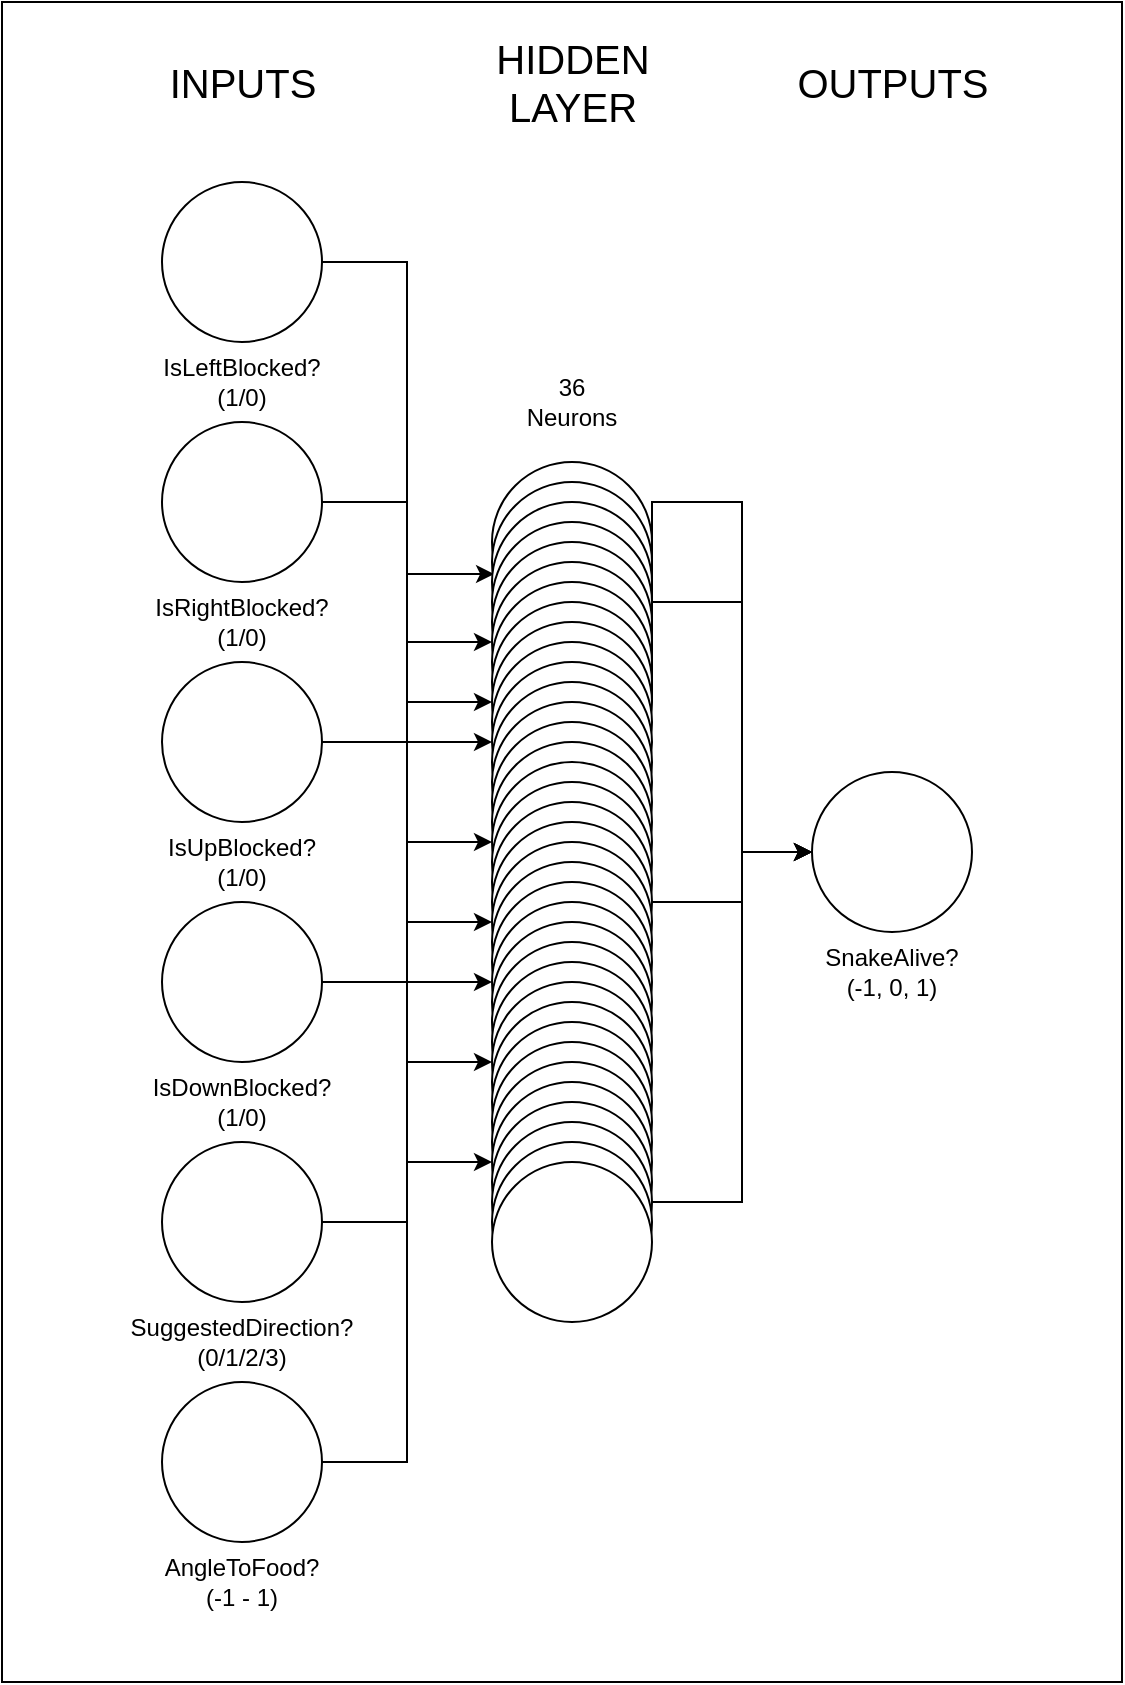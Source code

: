 <mxfile>
    <diagram id="8Adw6b9RGtwEaHjqkbHv" name="Page-1">
        <mxGraphModel dx="680" dy="881" grid="1" gridSize="10" guides="1" tooltips="1" connect="1" arrows="1" fold="1" page="1" pageScale="1" pageWidth="827" pageHeight="1169" math="0" shadow="0">
            <root>
                <mxCell id="0"/>
                <mxCell id="1" parent="0"/>
                <mxCell id="29" value="" style="whiteSpace=wrap;html=1;" parent="1" vertex="1">
                    <mxGeometry y="110" width="560" height="840" as="geometry"/>
                </mxCell>
                <mxCell id="66" style="edgeStyle=orthogonalEdgeStyle;rounded=0;orthogonalLoop=1;jettySize=auto;html=1;exitX=1;exitY=0.5;exitDx=0;exitDy=0;entryX=0;entryY=0.5;entryDx=0;entryDy=0;" edge="1" parent="1" source="2" target="47">
                    <mxGeometry relative="1" as="geometry"/>
                </mxCell>
                <mxCell id="2" value="" style="ellipse;whiteSpace=wrap;html=1;aspect=fixed;" parent="1" vertex="1">
                    <mxGeometry x="80" y="200" width="80" height="80" as="geometry"/>
                </mxCell>
                <mxCell id="65" style="edgeStyle=orthogonalEdgeStyle;rounded=0;orthogonalLoop=1;jettySize=auto;html=1;exitX=1;exitY=0.5;exitDx=0;exitDy=0;entryX=0;entryY=0.5;entryDx=0;entryDy=0;" edge="1" parent="1" source="3" target="59">
                    <mxGeometry relative="1" as="geometry"/>
                </mxCell>
                <mxCell id="3" value="" style="ellipse;whiteSpace=wrap;html=1;aspect=fixed;" parent="1" vertex="1">
                    <mxGeometry x="80" y="320" width="80" height="80" as="geometry"/>
                </mxCell>
                <mxCell id="64" style="edgeStyle=orthogonalEdgeStyle;rounded=0;orthogonalLoop=1;jettySize=auto;html=1;exitX=1;exitY=0.5;exitDx=0;exitDy=0;entryX=0;entryY=0.5;entryDx=0;entryDy=0;" edge="1" parent="1" source="4" target="52">
                    <mxGeometry relative="1" as="geometry"/>
                </mxCell>
                <mxCell id="67" style="edgeStyle=orthogonalEdgeStyle;rounded=0;orthogonalLoop=1;jettySize=auto;html=1;exitX=1;exitY=0.5;exitDx=0;exitDy=0;entryX=0;entryY=0.5;entryDx=0;entryDy=0;" edge="1" parent="1" source="4" target="42">
                    <mxGeometry relative="1" as="geometry"/>
                </mxCell>
                <mxCell id="69" style="edgeStyle=orthogonalEdgeStyle;rounded=0;orthogonalLoop=1;jettySize=auto;html=1;exitX=1;exitY=0.5;exitDx=0;exitDy=0;entryX=0;entryY=0.5;entryDx=0;entryDy=0;" edge="1" parent="1" source="4" target="56">
                    <mxGeometry relative="1" as="geometry"/>
                </mxCell>
                <mxCell id="4" value="" style="ellipse;whiteSpace=wrap;html=1;aspect=fixed;" parent="1" vertex="1">
                    <mxGeometry x="80" y="440" width="80" height="80" as="geometry"/>
                </mxCell>
                <mxCell id="62" style="edgeStyle=orthogonalEdgeStyle;rounded=0;orthogonalLoop=1;jettySize=auto;html=1;exitX=1;exitY=0.5;exitDx=0;exitDy=0;entryX=0;entryY=0.5;entryDx=0;entryDy=0;" edge="1" parent="1" source="6" target="83">
                    <mxGeometry relative="1" as="geometry"/>
                </mxCell>
                <mxCell id="6" value="" style="ellipse;whiteSpace=wrap;html=1;aspect=fixed;" parent="1" vertex="1">
                    <mxGeometry x="80" y="680" width="80" height="80" as="geometry"/>
                </mxCell>
                <mxCell id="14" value="IsLeftBlocked?(1/0)" style="text;html=1;strokeColor=none;fillColor=none;align=center;verticalAlign=middle;whiteSpace=wrap;rounded=0;" parent="1" vertex="1">
                    <mxGeometry x="100" y="290" width="40" height="20" as="geometry"/>
                </mxCell>
                <mxCell id="15" value="IsRightBlocked?(1/0)" style="text;html=1;strokeColor=none;fillColor=none;align=center;verticalAlign=middle;whiteSpace=wrap;rounded=0;" parent="1" vertex="1">
                    <mxGeometry x="100" y="410" width="40" height="20" as="geometry"/>
                </mxCell>
                <mxCell id="16" value="IsUpBlocked?(1/0)" style="text;html=1;strokeColor=none;fillColor=none;align=center;verticalAlign=middle;whiteSpace=wrap;rounded=0;" parent="1" vertex="1">
                    <mxGeometry x="100" y="530" width="40" height="20" as="geometry"/>
                </mxCell>
                <mxCell id="17" value="SuggestedDirection?(0/1/2/3)" style="text;html=1;strokeColor=none;fillColor=none;align=center;verticalAlign=middle;whiteSpace=wrap;rounded=0;" parent="1" vertex="1">
                    <mxGeometry x="100" y="770" width="40" height="20" as="geometry"/>
                </mxCell>
                <mxCell id="63" style="edgeStyle=orthogonalEdgeStyle;rounded=0;orthogonalLoop=1;jettySize=auto;html=1;exitX=1;exitY=0.5;exitDx=0;exitDy=0;entryX=0;entryY=0.5;entryDx=0;entryDy=0;" edge="1" parent="1" source="20" target="78">
                    <mxGeometry relative="1" as="geometry"/>
                </mxCell>
                <mxCell id="68" style="edgeStyle=orthogonalEdgeStyle;rounded=0;orthogonalLoop=1;jettySize=auto;html=1;exitX=1;exitY=0.5;exitDx=0;exitDy=0;entryX=0.013;entryY=0.325;entryDx=0;entryDy=0;entryPerimeter=0;" edge="1" parent="1" source="20" target="40">
                    <mxGeometry relative="1" as="geometry"/>
                </mxCell>
                <mxCell id="20" value="" style="ellipse;whiteSpace=wrap;html=1;aspect=fixed;" parent="1" vertex="1">
                    <mxGeometry x="80" y="560" width="80" height="80" as="geometry"/>
                </mxCell>
                <mxCell id="21" value="IsDownBlocked?(1/0)" style="text;html=1;strokeColor=none;fillColor=none;align=center;verticalAlign=middle;whiteSpace=wrap;rounded=0;" parent="1" vertex="1">
                    <mxGeometry x="100" y="650" width="40" height="20" as="geometry"/>
                </mxCell>
                <mxCell id="30" value="" style="ellipse;whiteSpace=wrap;html=1;aspect=fixed;" parent="1" vertex="1">
                    <mxGeometry x="405" y="495" width="80" height="80" as="geometry"/>
                </mxCell>
                <mxCell id="31" value="SnakeAlive?&lt;br&gt;(-1, 0, 1)" style="text;html=1;strokeColor=none;fillColor=none;align=center;verticalAlign=middle;whiteSpace=wrap;rounded=0;" parent="1" vertex="1">
                    <mxGeometry x="425" y="585" width="40" height="20" as="geometry"/>
                </mxCell>
                <mxCell id="32" value="&lt;font style=&quot;font-size: 20px&quot;&gt;INPUTS&lt;/font&gt;" style="text;html=1;align=center;verticalAlign=middle;resizable=0;points=[];autosize=1;" parent="1" vertex="1">
                    <mxGeometry x="75" y="140" width="90" height="20" as="geometry"/>
                </mxCell>
                <mxCell id="33" value="&lt;font style=&quot;font-size: 20px&quot;&gt;OUTPUTS&lt;/font&gt;" style="text;html=1;align=center;verticalAlign=middle;resizable=0;points=[];autosize=1;" parent="1" vertex="1">
                    <mxGeometry x="390" y="140" width="110" height="20" as="geometry"/>
                </mxCell>
                <mxCell id="34" value="&lt;font style=&quot;font-size: 20px&quot;&gt;HIDDEN&lt;br&gt;LAYER&lt;br&gt;&lt;/font&gt;" style="text;html=1;align=center;verticalAlign=middle;resizable=0;points=[];autosize=1;" vertex="1" parent="1">
                    <mxGeometry x="240" y="130" width="90" height="40" as="geometry"/>
                </mxCell>
                <mxCell id="35" value="" style="ellipse;whiteSpace=wrap;html=1;aspect=fixed;" vertex="1" parent="1">
                    <mxGeometry x="245" y="340" width="80" height="80" as="geometry"/>
                </mxCell>
                <mxCell id="36" value="36&lt;br&gt;Neurons" style="text;html=1;strokeColor=none;fillColor=none;align=center;verticalAlign=middle;whiteSpace=wrap;rounded=0;" vertex="1" parent="1">
                    <mxGeometry x="265" y="300" width="40" height="20" as="geometry"/>
                </mxCell>
                <mxCell id="38" value="" style="ellipse;whiteSpace=wrap;html=1;aspect=fixed;" vertex="1" parent="1">
                    <mxGeometry x="245" y="350" width="80" height="80" as="geometry"/>
                </mxCell>
                <mxCell id="39" value="" style="ellipse;whiteSpace=wrap;html=1;aspect=fixed;" vertex="1" parent="1">
                    <mxGeometry x="245" y="360" width="80" height="80" as="geometry"/>
                </mxCell>
                <mxCell id="70" style="edgeStyle=orthogonalEdgeStyle;rounded=0;orthogonalLoop=1;jettySize=auto;html=1;exitX=1;exitY=0.5;exitDx=0;exitDy=0;entryX=0;entryY=0.5;entryDx=0;entryDy=0;" edge="1" parent="1" source="40" target="30">
                    <mxGeometry relative="1" as="geometry">
                        <Array as="points">
                            <mxPoint x="370" y="410"/>
                            <mxPoint x="370" y="535"/>
                        </Array>
                    </mxGeometry>
                </mxCell>
                <mxCell id="40" value="" style="ellipse;whiteSpace=wrap;html=1;aspect=fixed;" vertex="1" parent="1">
                    <mxGeometry x="245" y="370" width="80" height="80" as="geometry"/>
                </mxCell>
                <mxCell id="41" value="" style="ellipse;whiteSpace=wrap;html=1;aspect=fixed;" vertex="1" parent="1">
                    <mxGeometry x="245" y="380" width="80" height="80" as="geometry"/>
                </mxCell>
                <mxCell id="42" value="" style="ellipse;whiteSpace=wrap;html=1;aspect=fixed;" vertex="1" parent="1">
                    <mxGeometry x="245" y="390" width="80" height="80" as="geometry"/>
                </mxCell>
                <mxCell id="43" value="" style="ellipse;whiteSpace=wrap;html=1;aspect=fixed;" vertex="1" parent="1">
                    <mxGeometry x="245" y="400" width="80" height="80" as="geometry"/>
                </mxCell>
                <mxCell id="44" value="" style="ellipse;whiteSpace=wrap;html=1;aspect=fixed;" vertex="1" parent="1">
                    <mxGeometry x="245" y="410" width="80" height="80" as="geometry"/>
                </mxCell>
                <mxCell id="71" style="edgeStyle=orthogonalEdgeStyle;rounded=0;orthogonalLoop=1;jettySize=auto;html=1;exitX=1;exitY=0.5;exitDx=0;exitDy=0;entryX=0;entryY=0.5;entryDx=0;entryDy=0;" edge="1" parent="1" source="45" target="30">
                    <mxGeometry relative="1" as="geometry">
                        <mxPoint x="400" y="480" as="targetPoint"/>
                        <Array as="points">
                            <mxPoint x="325" y="360"/>
                            <mxPoint x="370" y="360"/>
                            <mxPoint x="370" y="535"/>
                        </Array>
                    </mxGeometry>
                </mxCell>
                <mxCell id="45" value="" style="ellipse;whiteSpace=wrap;html=1;aspect=fixed;" vertex="1" parent="1">
                    <mxGeometry x="245" y="420" width="80" height="80" as="geometry"/>
                </mxCell>
                <mxCell id="46" value="" style="ellipse;whiteSpace=wrap;html=1;aspect=fixed;" vertex="1" parent="1">
                    <mxGeometry x="245" y="430" width="80" height="80" as="geometry"/>
                </mxCell>
                <mxCell id="47" value="" style="ellipse;whiteSpace=wrap;html=1;aspect=fixed;" vertex="1" parent="1">
                    <mxGeometry x="245" y="440" width="80" height="80" as="geometry"/>
                </mxCell>
                <mxCell id="48" value="" style="ellipse;whiteSpace=wrap;html=1;aspect=fixed;" vertex="1" parent="1">
                    <mxGeometry x="245" y="450" width="80" height="80" as="geometry"/>
                </mxCell>
                <mxCell id="49" value="" style="ellipse;whiteSpace=wrap;html=1;aspect=fixed;" vertex="1" parent="1">
                    <mxGeometry x="245" y="460" width="80" height="80" as="geometry"/>
                </mxCell>
                <mxCell id="50" value="" style="ellipse;whiteSpace=wrap;html=1;aspect=fixed;" vertex="1" parent="1">
                    <mxGeometry x="245" y="470" width="80" height="80" as="geometry"/>
                </mxCell>
                <mxCell id="51" value="" style="ellipse;whiteSpace=wrap;html=1;aspect=fixed;" vertex="1" parent="1">
                    <mxGeometry x="245" y="480" width="80" height="80" as="geometry"/>
                </mxCell>
                <mxCell id="52" value="" style="ellipse;whiteSpace=wrap;html=1;aspect=fixed;" vertex="1" parent="1">
                    <mxGeometry x="245" y="490" width="80" height="80" as="geometry"/>
                </mxCell>
                <mxCell id="53" value="" style="ellipse;whiteSpace=wrap;html=1;aspect=fixed;" vertex="1" parent="1">
                    <mxGeometry x="245" y="500" width="80" height="80" as="geometry"/>
                </mxCell>
                <mxCell id="54" value="" style="ellipse;whiteSpace=wrap;html=1;aspect=fixed;" vertex="1" parent="1">
                    <mxGeometry x="245" y="510" width="80" height="80" as="geometry"/>
                </mxCell>
                <mxCell id="73" style="edgeStyle=orthogonalEdgeStyle;rounded=0;orthogonalLoop=1;jettySize=auto;html=1;exitX=1;exitY=0.5;exitDx=0;exitDy=0;entryX=0;entryY=0.5;entryDx=0;entryDy=0;" edge="1" parent="1" source="55" target="30">
                    <mxGeometry relative="1" as="geometry">
                        <Array as="points">
                            <mxPoint x="370" y="560"/>
                            <mxPoint x="370" y="535"/>
                        </Array>
                    </mxGeometry>
                </mxCell>
                <mxCell id="55" value="" style="ellipse;whiteSpace=wrap;html=1;aspect=fixed;" vertex="1" parent="1">
                    <mxGeometry x="245" y="520" width="80" height="80" as="geometry"/>
                </mxCell>
                <mxCell id="56" value="" style="ellipse;whiteSpace=wrap;html=1;aspect=fixed;" vertex="1" parent="1">
                    <mxGeometry x="245" y="530" width="80" height="80" as="geometry"/>
                </mxCell>
                <mxCell id="57" value="" style="ellipse;whiteSpace=wrap;html=1;aspect=fixed;" vertex="1" parent="1">
                    <mxGeometry x="245" y="540" width="80" height="80" as="geometry"/>
                </mxCell>
                <mxCell id="58" value="" style="ellipse;whiteSpace=wrap;html=1;aspect=fixed;" vertex="1" parent="1">
                    <mxGeometry x="245" y="550" width="80" height="80" as="geometry"/>
                </mxCell>
                <mxCell id="59" value="" style="ellipse;whiteSpace=wrap;html=1;aspect=fixed;" vertex="1" parent="1">
                    <mxGeometry x="245" y="560" width="80" height="80" as="geometry"/>
                </mxCell>
                <mxCell id="60" value="" style="ellipse;whiteSpace=wrap;html=1;aspect=fixed;" vertex="1" parent="1">
                    <mxGeometry x="245" y="570" width="80" height="80" as="geometry"/>
                </mxCell>
                <mxCell id="72" style="edgeStyle=orthogonalEdgeStyle;rounded=0;orthogonalLoop=1;jettySize=auto;html=1;exitX=1;exitY=0.5;exitDx=0;exitDy=0;entryX=0;entryY=0.5;entryDx=0;entryDy=0;" edge="1" parent="1" source="85" target="30">
                    <mxGeometry relative="1" as="geometry">
                        <Array as="points">
                            <mxPoint x="370" y="710"/>
                            <mxPoint x="370" y="535"/>
                        </Array>
                    </mxGeometry>
                </mxCell>
                <mxCell id="61" value="" style="ellipse;whiteSpace=wrap;html=1;aspect=fixed;" vertex="1" parent="1">
                    <mxGeometry x="245" y="580" width="80" height="80" as="geometry"/>
                </mxCell>
                <mxCell id="76" style="edgeStyle=orthogonalEdgeStyle;rounded=0;orthogonalLoop=1;jettySize=auto;html=1;exitX=1;exitY=0.5;exitDx=0;exitDy=0;entryX=0;entryY=0.5;entryDx=0;entryDy=0;" edge="1" parent="1" source="74" target="45">
                    <mxGeometry relative="1" as="geometry"/>
                </mxCell>
                <mxCell id="74" value="" style="ellipse;whiteSpace=wrap;html=1;aspect=fixed;" vertex="1" parent="1">
                    <mxGeometry x="80" y="800" width="80" height="80" as="geometry"/>
                </mxCell>
                <mxCell id="75" value="AngleToFood?(-1 - 1)" style="text;html=1;strokeColor=none;fillColor=none;align=center;verticalAlign=middle;whiteSpace=wrap;rounded=0;" vertex="1" parent="1">
                    <mxGeometry x="100" y="890" width="40" height="20" as="geometry"/>
                </mxCell>
                <mxCell id="77" value="" style="ellipse;whiteSpace=wrap;html=1;aspect=fixed;" vertex="1" parent="1">
                    <mxGeometry x="245" y="590" width="80" height="80" as="geometry"/>
                </mxCell>
                <mxCell id="78" value="" style="ellipse;whiteSpace=wrap;html=1;aspect=fixed;" vertex="1" parent="1">
                    <mxGeometry x="245" y="600" width="80" height="80" as="geometry"/>
                </mxCell>
                <mxCell id="79" value="" style="ellipse;whiteSpace=wrap;html=1;aspect=fixed;" vertex="1" parent="1">
                    <mxGeometry x="245" y="610" width="80" height="80" as="geometry"/>
                </mxCell>
                <mxCell id="80" value="" style="ellipse;whiteSpace=wrap;html=1;aspect=fixed;" vertex="1" parent="1">
                    <mxGeometry x="245" y="620" width="80" height="80" as="geometry"/>
                </mxCell>
                <mxCell id="81" value="" style="ellipse;whiteSpace=wrap;html=1;aspect=fixed;" vertex="1" parent="1">
                    <mxGeometry x="245" y="630" width="80" height="80" as="geometry"/>
                </mxCell>
                <mxCell id="82" value="" style="ellipse;whiteSpace=wrap;html=1;aspect=fixed;" vertex="1" parent="1">
                    <mxGeometry x="245" y="640" width="80" height="80" as="geometry"/>
                </mxCell>
                <mxCell id="83" value="" style="ellipse;whiteSpace=wrap;html=1;aspect=fixed;" vertex="1" parent="1">
                    <mxGeometry x="245" y="650" width="80" height="80" as="geometry"/>
                </mxCell>
                <mxCell id="84" value="" style="ellipse;whiteSpace=wrap;html=1;aspect=fixed;" vertex="1" parent="1">
                    <mxGeometry x="245" y="660" width="80" height="80" as="geometry"/>
                </mxCell>
                <mxCell id="85" value="" style="ellipse;whiteSpace=wrap;html=1;aspect=fixed;" vertex="1" parent="1">
                    <mxGeometry x="245" y="670" width="80" height="80" as="geometry"/>
                </mxCell>
                <mxCell id="86" value="" style="ellipse;whiteSpace=wrap;html=1;aspect=fixed;" vertex="1" parent="1">
                    <mxGeometry x="245" y="680" width="80" height="80" as="geometry"/>
                </mxCell>
                <mxCell id="87" value="" style="ellipse;whiteSpace=wrap;html=1;aspect=fixed;" vertex="1" parent="1">
                    <mxGeometry x="245" y="690" width="80" height="80" as="geometry"/>
                </mxCell>
            </root>
        </mxGraphModel>
    </diagram>
    <diagram id="Ww0-m28FEjlxvhdHInSQ" name="Page-2">
        &#xa;
        <mxGraphModel dx="699" dy="990" grid="1" gridSize="10" guides="1" tooltips="1" connect="1" arrows="1" fold="1" page="1" pageScale="1" pageWidth="827" pageHeight="1169" math="0" shadow="0">
            &#xa;
            <root>
                &#xa;
                <mxCell id="cJ_I7t35uiG8YbNn2XX2-0"/>
                &#xa;
                <mxCell id="cJ_I7t35uiG8YbNn2XX2-1" parent="cJ_I7t35uiG8YbNn2XX2-0"/>
                &#xa;
                <mxCell id="cJ_I7t35uiG8YbNn2XX2-2" value="" style="ellipse;whiteSpace=wrap;html=1;aspect=fixed;" vertex="1" parent="cJ_I7t35uiG8YbNn2XX2-1">
                    &#xa;
                    <mxGeometry x="970" y="580" width="80" height="80" as="geometry"/>
                    &#xa;
                </mxCell>
                &#xa;
                <mxCell id="cJ_I7t35uiG8YbNn2XX2-3" value="proceedInSuggestedDirection?(1/0)" style="text;html=1;strokeColor=none;fillColor=none;align=center;verticalAlign=middle;whiteSpace=wrap;rounded=0;" vertex="1" parent="cJ_I7t35uiG8YbNn2XX2-1">
                    &#xa;
                    <mxGeometry x="990" y="670" width="40" height="20" as="geometry"/>
                    &#xa;
                </mxCell>
                &#xa;
                <mxCell id="cJ_I7t35uiG8YbNn2XX2-4" value="" style="ellipse;whiteSpace=wrap;html=1;aspect=fixed;" vertex="1" parent="cJ_I7t35uiG8YbNn2XX2-1">
                    &#xa;
                    <mxGeometry x="970" y="130" width="80" height="80" as="geometry"/>
                    &#xa;
                </mxCell>
                &#xa;
                <mxCell id="cJ_I7t35uiG8YbNn2XX2-5" value="Snake Died&lt;br&gt;(-100)" style="text;html=1;strokeColor=none;fillColor=none;align=center;verticalAlign=middle;whiteSpace=wrap;rounded=0;" vertex="1" parent="cJ_I7t35uiG8YbNn2XX2-1">
                    &#xa;
                    <mxGeometry x="990" y="220" width="40" height="20" as="geometry"/>
                    &#xa;
                </mxCell>
                &#xa;
                <mxCell id="cJ_I7t35uiG8YbNn2XX2-6" value="" style="ellipse;whiteSpace=wrap;html=1;aspect=fixed;" vertex="1" parent="cJ_I7t35uiG8YbNn2XX2-1">
                    &#xa;
                    <mxGeometry x="970" y="290" width="80" height="80" as="geometry"/>
                    &#xa;
                </mxCell>
                &#xa;
                <mxCell id="cJ_I7t35uiG8YbNn2XX2-7" value="Good Move&lt;br&gt;(1)" style="text;html=1;strokeColor=none;fillColor=none;align=center;verticalAlign=middle;whiteSpace=wrap;rounded=0;" vertex="1" parent="cJ_I7t35uiG8YbNn2XX2-1">
                    &#xa;
                    <mxGeometry x="990" y="380" width="40" height="20" as="geometry"/>
                    &#xa;
                </mxCell>
                &#xa;
                <mxCell id="cJ_I7t35uiG8YbNn2XX2-8" value="" style="ellipse;whiteSpace=wrap;html=1;aspect=fixed;" vertex="1" parent="cJ_I7t35uiG8YbNn2XX2-1">
                    &#xa;
                    <mxGeometry x="970" y="420" width="80" height="80" as="geometry"/>
                    &#xa;
                </mxCell>
                &#xa;
                <mxCell id="cJ_I7t35uiG8YbNn2XX2-9" value="Bad Move&lt;br&gt;(-1)" style="text;html=1;strokeColor=none;fillColor=none;align=center;verticalAlign=middle;whiteSpace=wrap;rounded=0;" vertex="1" parent="cJ_I7t35uiG8YbNn2XX2-1">
                    &#xa;
                    <mxGeometry x="990" y="510" width="40" height="20" as="geometry"/>
                    &#xa;
                </mxCell>
                &#xa;
            </root>
            &#xa;
        </mxGraphModel>
        &#xa;
    </diagram>
</mxfile>